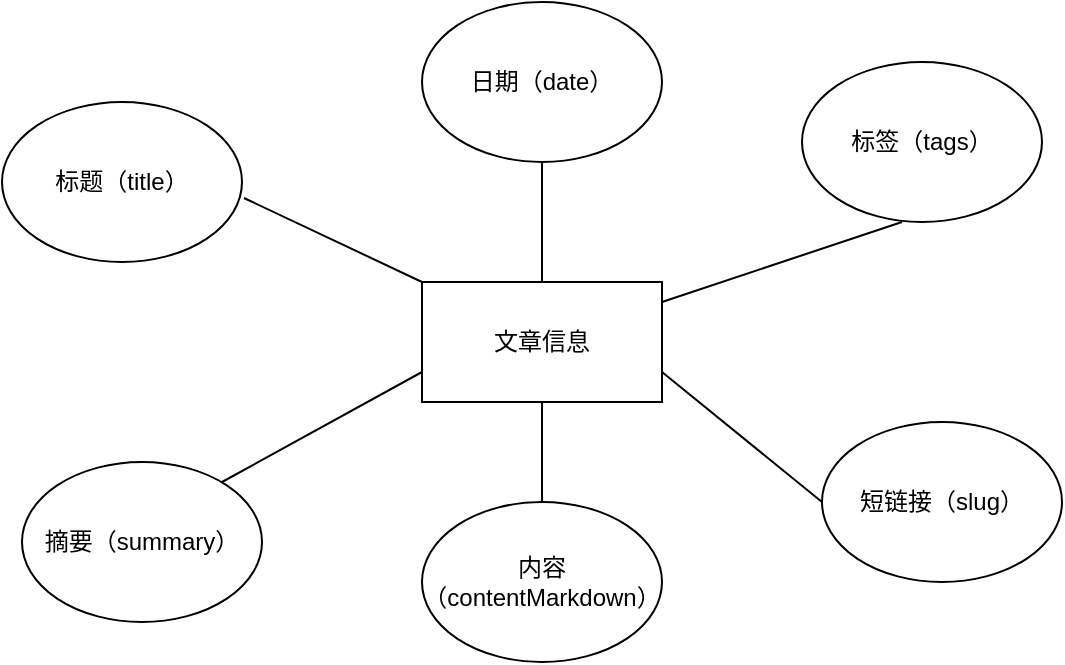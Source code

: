 <mxfile version="21.1.7" type="github">
  <diagram name="Page-1" id="Pj35j-wqYLKcep_gX9Wg">
    <mxGraphModel dx="698" dy="328" grid="1" gridSize="10" guides="1" tooltips="1" connect="1" arrows="1" fold="1" page="1" pageScale="1" pageWidth="850" pageHeight="1100" math="0" shadow="0">
      <root>
        <mxCell id="0" />
        <mxCell id="1" parent="0" />
        <mxCell id="iwkqgoZi0rt_ne5TUhef-1" value="文章信息" style="rounded=0;whiteSpace=wrap;html=1;" vertex="1" parent="1">
          <mxGeometry x="340" y="360" width="120" height="60" as="geometry" />
        </mxCell>
        <mxCell id="iwkqgoZi0rt_ne5TUhef-2" value="标题（title）" style="ellipse;whiteSpace=wrap;html=1;" vertex="1" parent="1">
          <mxGeometry x="130" y="270" width="120" height="80" as="geometry" />
        </mxCell>
        <mxCell id="iwkqgoZi0rt_ne5TUhef-3" value="日期（date）" style="ellipse;whiteSpace=wrap;html=1;" vertex="1" parent="1">
          <mxGeometry x="340" y="220" width="120" height="80" as="geometry" />
        </mxCell>
        <mxCell id="iwkqgoZi0rt_ne5TUhef-4" value="标签（tags）" style="ellipse;whiteSpace=wrap;html=1;" vertex="1" parent="1">
          <mxGeometry x="530" y="250" width="120" height="80" as="geometry" />
        </mxCell>
        <mxCell id="iwkqgoZi0rt_ne5TUhef-5" value="短链接（slug）" style="ellipse;whiteSpace=wrap;html=1;" vertex="1" parent="1">
          <mxGeometry x="540" y="430" width="120" height="80" as="geometry" />
        </mxCell>
        <mxCell id="iwkqgoZi0rt_ne5TUhef-6" value="摘要（summary）" style="ellipse;whiteSpace=wrap;html=1;" vertex="1" parent="1">
          <mxGeometry x="140" y="450" width="120" height="80" as="geometry" />
        </mxCell>
        <mxCell id="iwkqgoZi0rt_ne5TUhef-7" value="内容（contentMarkdown）" style="ellipse;whiteSpace=wrap;html=1;" vertex="1" parent="1">
          <mxGeometry x="340" y="470" width="120" height="80" as="geometry" />
        </mxCell>
        <mxCell id="iwkqgoZi0rt_ne5TUhef-9" value="" style="endArrow=none;html=1;rounded=0;entryX=0;entryY=0.75;entryDx=0;entryDy=0;" edge="1" parent="1" target="iwkqgoZi0rt_ne5TUhef-1">
          <mxGeometry width="50" height="50" relative="1" as="geometry">
            <mxPoint x="240" y="460" as="sourcePoint" />
            <mxPoint x="290" y="410" as="targetPoint" />
          </mxGeometry>
        </mxCell>
        <mxCell id="iwkqgoZi0rt_ne5TUhef-11" value="" style="endArrow=none;html=1;rounded=0;exitX=1.008;exitY=0.6;exitDx=0;exitDy=0;exitPerimeter=0;entryX=0;entryY=0;entryDx=0;entryDy=0;" edge="1" parent="1" source="iwkqgoZi0rt_ne5TUhef-2" target="iwkqgoZi0rt_ne5TUhef-1">
          <mxGeometry width="50" height="50" relative="1" as="geometry">
            <mxPoint x="260" y="370" as="sourcePoint" />
            <mxPoint x="310" y="320" as="targetPoint" />
          </mxGeometry>
        </mxCell>
        <mxCell id="iwkqgoZi0rt_ne5TUhef-12" value="" style="endArrow=none;html=1;rounded=0;exitX=0.5;exitY=0;exitDx=0;exitDy=0;entryX=0.5;entryY=1;entryDx=0;entryDy=0;" edge="1" parent="1" source="iwkqgoZi0rt_ne5TUhef-1" target="iwkqgoZi0rt_ne5TUhef-3">
          <mxGeometry width="50" height="50" relative="1" as="geometry">
            <mxPoint x="310" y="190" as="sourcePoint" />
            <mxPoint x="390" y="310" as="targetPoint" />
          </mxGeometry>
        </mxCell>
        <mxCell id="iwkqgoZi0rt_ne5TUhef-13" value="" style="endArrow=none;html=1;rounded=0;" edge="1" parent="1">
          <mxGeometry width="50" height="50" relative="1" as="geometry">
            <mxPoint x="460" y="370" as="sourcePoint" />
            <mxPoint x="580" y="330" as="targetPoint" />
          </mxGeometry>
        </mxCell>
        <mxCell id="iwkqgoZi0rt_ne5TUhef-14" value="" style="endArrow=none;html=1;rounded=0;entryX=0.5;entryY=1;entryDx=0;entryDy=0;exitX=0.5;exitY=0;exitDx=0;exitDy=0;" edge="1" parent="1" source="iwkqgoZi0rt_ne5TUhef-7" target="iwkqgoZi0rt_ne5TUhef-1">
          <mxGeometry width="50" height="50" relative="1" as="geometry">
            <mxPoint x="420" y="480" as="sourcePoint" />
            <mxPoint x="470" y="430" as="targetPoint" />
          </mxGeometry>
        </mxCell>
        <mxCell id="iwkqgoZi0rt_ne5TUhef-15" value="" style="endArrow=none;html=1;rounded=0;exitX=1;exitY=0.75;exitDx=0;exitDy=0;entryX=0;entryY=0.5;entryDx=0;entryDy=0;" edge="1" parent="1" source="iwkqgoZi0rt_ne5TUhef-1" target="iwkqgoZi0rt_ne5TUhef-5">
          <mxGeometry width="50" height="50" relative="1" as="geometry">
            <mxPoint x="480" y="430" as="sourcePoint" />
            <mxPoint x="530" y="380" as="targetPoint" />
          </mxGeometry>
        </mxCell>
      </root>
    </mxGraphModel>
  </diagram>
</mxfile>
